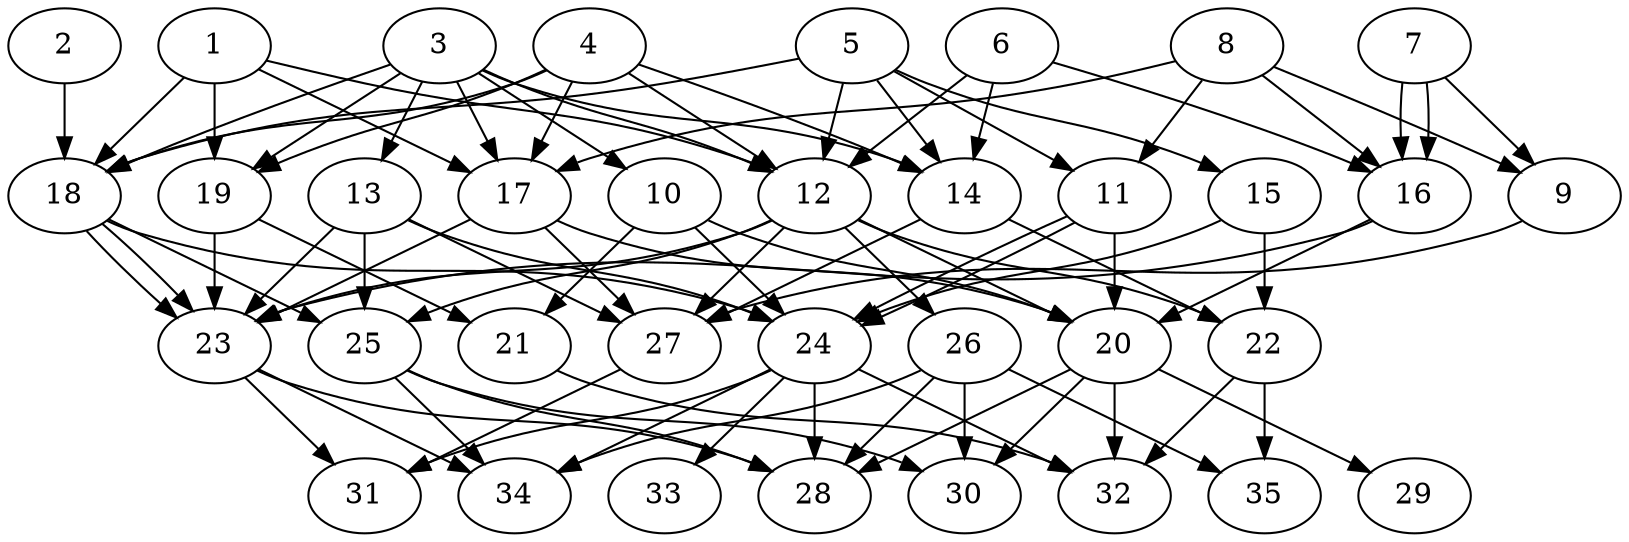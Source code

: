 // DAG automatically generated by daggen at Thu Oct  3 14:05:37 2019
// ./daggen --dot -n 35 --ccr 0.5 --fat 0.7 --regular 0.7 --density 0.6 --mindata 5242880 --maxdata 52428800 
digraph G {
  1 [size="92557312", alpha="0.03", expect_size="46278656"] 
  1 -> 12 [size ="46278656"]
  1 -> 17 [size ="46278656"]
  1 -> 18 [size ="46278656"]
  1 -> 19 [size ="46278656"]
  2 [size="64425984", alpha="0.09", expect_size="32212992"] 
  2 -> 18 [size ="32212992"]
  3 [size="90703872", alpha="0.12", expect_size="45351936"] 
  3 -> 10 [size ="45351936"]
  3 -> 12 [size ="45351936"]
  3 -> 13 [size ="45351936"]
  3 -> 14 [size ="45351936"]
  3 -> 17 [size ="45351936"]
  3 -> 18 [size ="45351936"]
  3 -> 19 [size ="45351936"]
  4 [size="47450112", alpha="0.20", expect_size="23725056"] 
  4 -> 12 [size ="23725056"]
  4 -> 14 [size ="23725056"]
  4 -> 17 [size ="23725056"]
  4 -> 18 [size ="23725056"]
  4 -> 19 [size ="23725056"]
  5 [size="56213504", alpha="0.09", expect_size="28106752"] 
  5 -> 11 [size ="28106752"]
  5 -> 12 [size ="28106752"]
  5 -> 14 [size ="28106752"]
  5 -> 15 [size ="28106752"]
  5 -> 18 [size ="28106752"]
  6 [size="21254144", alpha="0.07", expect_size="10627072"] 
  6 -> 12 [size ="10627072"]
  6 -> 14 [size ="10627072"]
  6 -> 16 [size ="10627072"]
  7 [size="25458688", alpha="0.04", expect_size="12729344"] 
  7 -> 9 [size ="12729344"]
  7 -> 16 [size ="12729344"]
  7 -> 16 [size ="12729344"]
  8 [size="53454848", alpha="0.16", expect_size="26727424"] 
  8 -> 9 [size ="26727424"]
  8 -> 11 [size ="26727424"]
  8 -> 16 [size ="26727424"]
  8 -> 17 [size ="26727424"]
  9 [size="80162816", alpha="0.16", expect_size="40081408"] 
  9 -> 27 [size ="40081408"]
  10 [size="87005184", alpha="0.18", expect_size="43502592"] 
  10 -> 20 [size ="43502592"]
  10 -> 21 [size ="43502592"]
  10 -> 24 [size ="43502592"]
  11 [size="26052608", alpha="0.18", expect_size="13026304"] 
  11 -> 20 [size ="13026304"]
  11 -> 24 [size ="13026304"]
  11 -> 24 [size ="13026304"]
  12 [size="40085504", alpha="0.17", expect_size="20042752"] 
  12 -> 20 [size ="20042752"]
  12 -> 22 [size ="20042752"]
  12 -> 23 [size ="20042752"]
  12 -> 25 [size ="20042752"]
  12 -> 26 [size ="20042752"]
  12 -> 27 [size ="20042752"]
  13 [size="82872320", alpha="0.08", expect_size="41436160"] 
  13 -> 23 [size ="41436160"]
  13 -> 24 [size ="41436160"]
  13 -> 25 [size ="41436160"]
  13 -> 27 [size ="41436160"]
  14 [size="45629440", alpha="0.17", expect_size="22814720"] 
  14 -> 22 [size ="22814720"]
  14 -> 27 [size ="22814720"]
  15 [size="44040192", alpha="0.14", expect_size="22020096"] 
  15 -> 22 [size ="22020096"]
  15 -> 24 [size ="22020096"]
  16 [size="88862720", alpha="0.01", expect_size="44431360"] 
  16 -> 20 [size ="44431360"]
  16 -> 23 [size ="44431360"]
  17 [size="26918912", alpha="0.10", expect_size="13459456"] 
  17 -> 20 [size ="13459456"]
  17 -> 23 [size ="13459456"]
  17 -> 27 [size ="13459456"]
  18 [size="46956544", alpha="0.06", expect_size="23478272"] 
  18 -> 23 [size ="23478272"]
  18 -> 23 [size ="23478272"]
  18 -> 24 [size ="23478272"]
  18 -> 25 [size ="23478272"]
  19 [size="27559936", alpha="0.06", expect_size="13779968"] 
  19 -> 21 [size ="13779968"]
  19 -> 23 [size ="13779968"]
  20 [size="103636992", alpha="0.13", expect_size="51818496"] 
  20 -> 28 [size ="51818496"]
  20 -> 29 [size ="51818496"]
  20 -> 30 [size ="51818496"]
  20 -> 32 [size ="51818496"]
  21 [size="92680192", alpha="0.18", expect_size="46340096"] 
  21 -> 32 [size ="46340096"]
  22 [size="84951040", alpha="0.15", expect_size="42475520"] 
  22 -> 32 [size ="42475520"]
  22 -> 35 [size ="42475520"]
  23 [size="72732672", alpha="0.09", expect_size="36366336"] 
  23 -> 28 [size ="36366336"]
  23 -> 31 [size ="36366336"]
  23 -> 34 [size ="36366336"]
  24 [size="16295936", alpha="0.10", expect_size="8147968"] 
  24 -> 28 [size ="8147968"]
  24 -> 31 [size ="8147968"]
  24 -> 32 [size ="8147968"]
  24 -> 33 [size ="8147968"]
  24 -> 34 [size ="8147968"]
  25 [size="96233472", alpha="0.01", expect_size="48116736"] 
  25 -> 28 [size ="48116736"]
  25 -> 30 [size ="48116736"]
  25 -> 34 [size ="48116736"]
  26 [size="69586944", alpha="0.15", expect_size="34793472"] 
  26 -> 28 [size ="34793472"]
  26 -> 30 [size ="34793472"]
  26 -> 34 [size ="34793472"]
  26 -> 35 [size ="34793472"]
  27 [size="76148736", alpha="0.11", expect_size="38074368"] 
  27 -> 31 [size ="38074368"]
  28 [size="31193088", alpha="0.17", expect_size="15596544"] 
  29 [size="59447296", alpha="0.17", expect_size="29723648"] 
  30 [size="85534720", alpha="0.14", expect_size="42767360"] 
  31 [size="53997568", alpha="0.14", expect_size="26998784"] 
  32 [size="46909440", alpha="0.00", expect_size="23454720"] 
  33 [size="23842816", alpha="0.02", expect_size="11921408"] 
  34 [size="65013760", alpha="0.11", expect_size="32506880"] 
  35 [size="18642944", alpha="0.07", expect_size="9321472"] 
}
